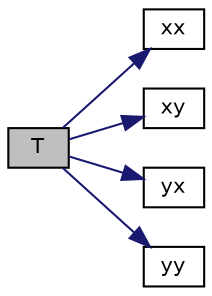 digraph "T"
{
  bgcolor="transparent";
  edge [fontname="Helvetica",fontsize="10",labelfontname="Helvetica",labelfontsize="10"];
  node [fontname="Helvetica",fontsize="10",shape=record];
  rankdir="LR";
  Node90 [label="T",height=0.2,width=0.4,color="black", fillcolor="grey75", style="filled", fontcolor="black"];
  Node90 -> Node91 [color="midnightblue",fontsize="10",style="solid",fontname="Helvetica"];
  Node91 [label="xx",height=0.2,width=0.4,color="black",URL="$a29701.html#a1b97c7c1ed81b4fb23da8dcb71a8cd2a"];
  Node90 -> Node92 [color="midnightblue",fontsize="10",style="solid",fontname="Helvetica"];
  Node92 [label="xy",height=0.2,width=0.4,color="black",URL="$a29701.html#aab470ae2a5eeac8c33a7b6abac6b39b3"];
  Node90 -> Node93 [color="midnightblue",fontsize="10",style="solid",fontname="Helvetica"];
  Node93 [label="yx",height=0.2,width=0.4,color="black",URL="$a29701.html#a217bb42e2157c7914d7ebb0ffb730b7d"];
  Node90 -> Node94 [color="midnightblue",fontsize="10",style="solid",fontname="Helvetica"];
  Node94 [label="yy",height=0.2,width=0.4,color="black",URL="$a29701.html#aba9d77023a5662b9c2d3639d5de555a0"];
}
